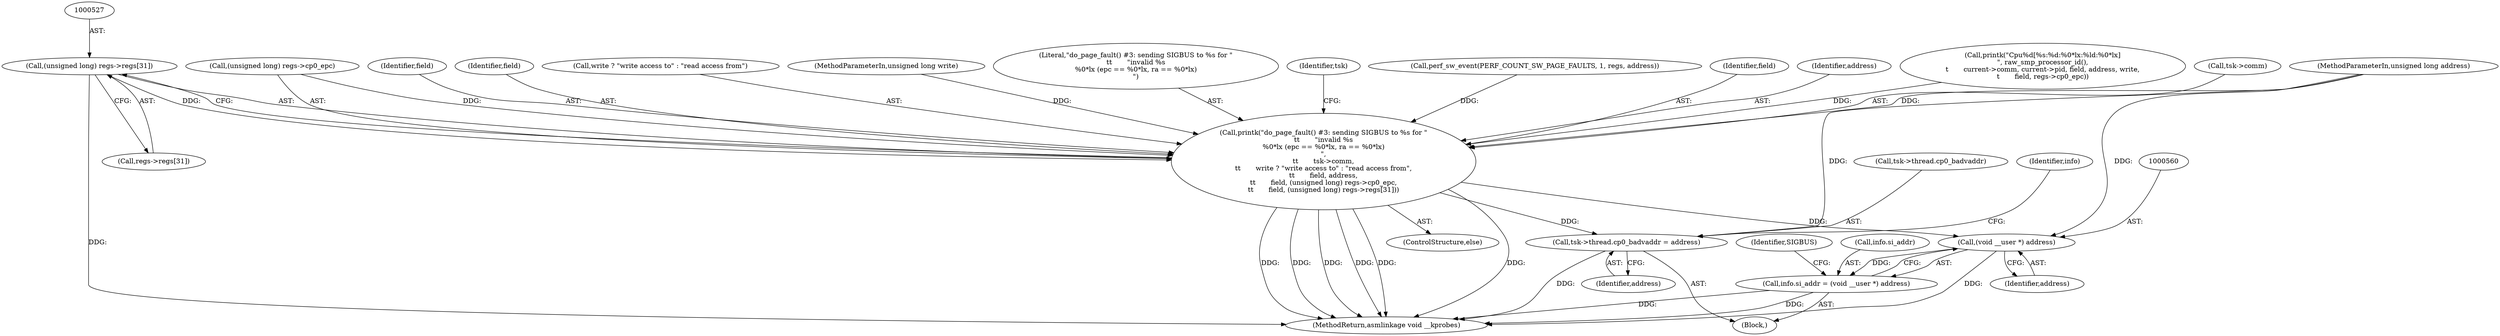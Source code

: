 digraph "0_linux_a8b0ca17b80e92faab46ee7179ba9e99ccb61233_14@array" {
"1000526" [label="(Call,(unsigned long) regs->regs[31])"];
"1000508" [label="(Call,printk(\"do_page_fault() #3: sending SIGBUS to %s for \"\n\t\t       \"invalid %s\n%0*lx (epc == %0*lx, ra == %0*lx)\n\",\n\t\t       tsk->comm,\n\t\t       write ? \"write access to\" : \"read access from\",\n\t\t       field, address,\n\t\t       field, (unsigned long) regs->cp0_epc,\n\t\t       field, (unsigned long) regs->regs[31]))"];
"1000533" [label="(Call,tsk->thread.cp0_badvaddr = address)"];
"1000559" [label="(Call,(void __user *) address)"];
"1000555" [label="(Call,info.si_addr = (void __user *) address)"];
"1000526" [label="(Call,(unsigned long) regs->regs[31])"];
"1000555" [label="(Call,info.si_addr = (void __user *) address)"];
"1000656" [label="(MethodReturn,asmlinkage void __kprobes)"];
"1000534" [label="(Call,tsk->thread.cp0_badvaddr)"];
"1000142" [label="(Call,printk(\"Cpu%d[%s:%d:%0*lx:%ld:%0*lx]\n\", raw_smp_processor_id(),\n\t       current->comm, current->pid, field, address, write,\n\t       field, regs->cp0_epc))"];
"1000510" [label="(Call,tsk->comm)"];
"1000117" [label="(MethodParameterIn,unsigned long address)"];
"1000563" [label="(Identifier,SIGBUS)"];
"1000539" [label="(Identifier,address)"];
"1000528" [label="(Call,regs->regs[31])"];
"1000118" [label="(Block,)"];
"1000559" [label="(Call,(void __user *) address)"];
"1000508" [label="(Call,printk(\"do_page_fault() #3: sending SIGBUS to %s for \"\n\t\t       \"invalid %s\n%0*lx (epc == %0*lx, ra == %0*lx)\n\",\n\t\t       tsk->comm,\n\t\t       write ? \"write access to\" : \"read access from\",\n\t\t       field, address,\n\t\t       field, (unsigned long) regs->cp0_epc,\n\t\t       field, (unsigned long) regs->regs[31]))"];
"1000520" [label="(Call,(unsigned long) regs->cp0_epc)"];
"1000525" [label="(Identifier,field)"];
"1000517" [label="(Identifier,field)"];
"1000513" [label="(Call,write ? \"write access to\" : \"read access from\")"];
"1000542" [label="(Identifier,info)"];
"1000561" [label="(Identifier,address)"];
"1000116" [label="(MethodParameterIn,unsigned long write)"];
"1000509" [label="(Literal,\"do_page_fault() #3: sending SIGBUS to %s for \"\n\t\t       \"invalid %s\n%0*lx (epc == %0*lx, ra == %0*lx)\n\")"];
"1000536" [label="(Identifier,tsk)"];
"1000507" [label="(ControlStructure,else)"];
"1000343" [label="(Call,perf_sw_event(PERF_COUNT_SW_PAGE_FAULTS, 1, regs, address))"];
"1000519" [label="(Identifier,field)"];
"1000533" [label="(Call,tsk->thread.cp0_badvaddr = address)"];
"1000556" [label="(Call,info.si_addr)"];
"1000518" [label="(Identifier,address)"];
"1000526" -> "1000508"  [label="AST: "];
"1000526" -> "1000528"  [label="CFG: "];
"1000527" -> "1000526"  [label="AST: "];
"1000528" -> "1000526"  [label="AST: "];
"1000508" -> "1000526"  [label="CFG: "];
"1000526" -> "1000656"  [label="DDG: "];
"1000526" -> "1000508"  [label="DDG: "];
"1000508" -> "1000507"  [label="AST: "];
"1000509" -> "1000508"  [label="AST: "];
"1000510" -> "1000508"  [label="AST: "];
"1000513" -> "1000508"  [label="AST: "];
"1000517" -> "1000508"  [label="AST: "];
"1000518" -> "1000508"  [label="AST: "];
"1000519" -> "1000508"  [label="AST: "];
"1000520" -> "1000508"  [label="AST: "];
"1000525" -> "1000508"  [label="AST: "];
"1000536" -> "1000508"  [label="CFG: "];
"1000508" -> "1000656"  [label="DDG: "];
"1000508" -> "1000656"  [label="DDG: "];
"1000508" -> "1000656"  [label="DDG: "];
"1000508" -> "1000656"  [label="DDG: "];
"1000508" -> "1000656"  [label="DDG: "];
"1000508" -> "1000656"  [label="DDG: "];
"1000116" -> "1000508"  [label="DDG: "];
"1000142" -> "1000508"  [label="DDG: "];
"1000343" -> "1000508"  [label="DDG: "];
"1000117" -> "1000508"  [label="DDG: "];
"1000520" -> "1000508"  [label="DDG: "];
"1000508" -> "1000533"  [label="DDG: "];
"1000508" -> "1000559"  [label="DDG: "];
"1000533" -> "1000118"  [label="AST: "];
"1000533" -> "1000539"  [label="CFG: "];
"1000534" -> "1000533"  [label="AST: "];
"1000539" -> "1000533"  [label="AST: "];
"1000542" -> "1000533"  [label="CFG: "];
"1000533" -> "1000656"  [label="DDG: "];
"1000117" -> "1000533"  [label="DDG: "];
"1000559" -> "1000555"  [label="AST: "];
"1000559" -> "1000561"  [label="CFG: "];
"1000560" -> "1000559"  [label="AST: "];
"1000561" -> "1000559"  [label="AST: "];
"1000555" -> "1000559"  [label="CFG: "];
"1000559" -> "1000656"  [label="DDG: "];
"1000559" -> "1000555"  [label="DDG: "];
"1000117" -> "1000559"  [label="DDG: "];
"1000555" -> "1000118"  [label="AST: "];
"1000556" -> "1000555"  [label="AST: "];
"1000563" -> "1000555"  [label="CFG: "];
"1000555" -> "1000656"  [label="DDG: "];
"1000555" -> "1000656"  [label="DDG: "];
}
